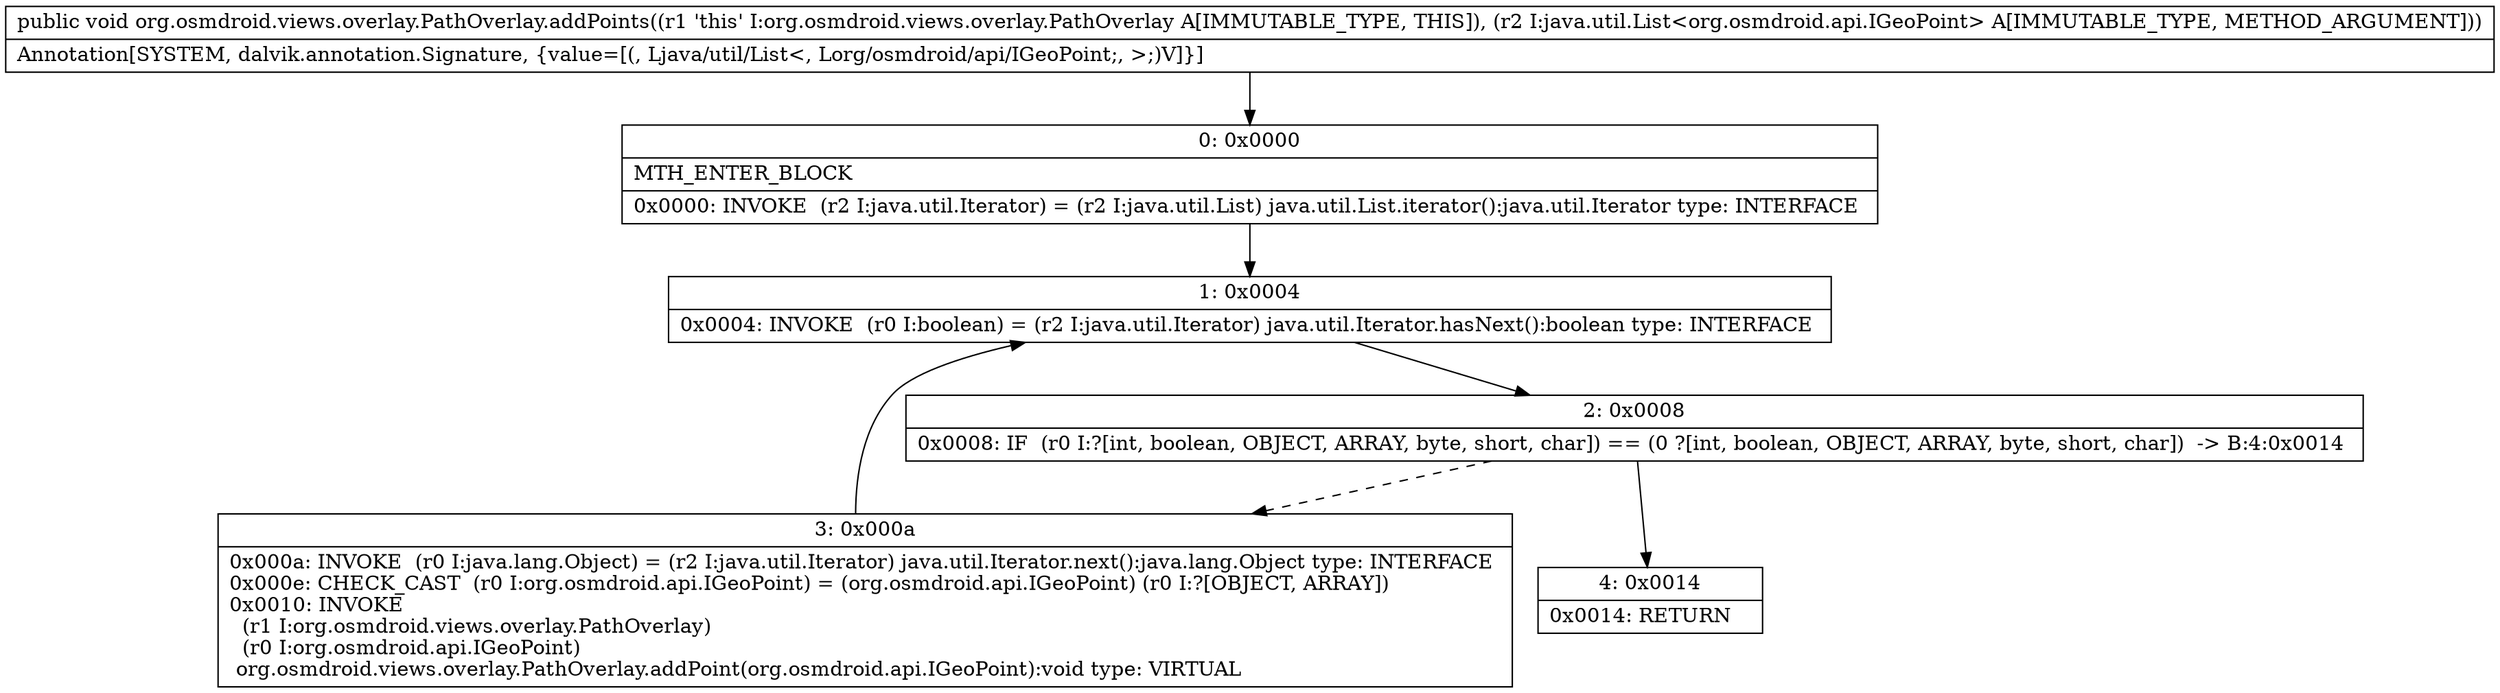digraph "CFG fororg.osmdroid.views.overlay.PathOverlay.addPoints(Ljava\/util\/List;)V" {
Node_0 [shape=record,label="{0\:\ 0x0000|MTH_ENTER_BLOCK\l|0x0000: INVOKE  (r2 I:java.util.Iterator) = (r2 I:java.util.List) java.util.List.iterator():java.util.Iterator type: INTERFACE \l}"];
Node_1 [shape=record,label="{1\:\ 0x0004|0x0004: INVOKE  (r0 I:boolean) = (r2 I:java.util.Iterator) java.util.Iterator.hasNext():boolean type: INTERFACE \l}"];
Node_2 [shape=record,label="{2\:\ 0x0008|0x0008: IF  (r0 I:?[int, boolean, OBJECT, ARRAY, byte, short, char]) == (0 ?[int, boolean, OBJECT, ARRAY, byte, short, char])  \-\> B:4:0x0014 \l}"];
Node_3 [shape=record,label="{3\:\ 0x000a|0x000a: INVOKE  (r0 I:java.lang.Object) = (r2 I:java.util.Iterator) java.util.Iterator.next():java.lang.Object type: INTERFACE \l0x000e: CHECK_CAST  (r0 I:org.osmdroid.api.IGeoPoint) = (org.osmdroid.api.IGeoPoint) (r0 I:?[OBJECT, ARRAY]) \l0x0010: INVOKE  \l  (r1 I:org.osmdroid.views.overlay.PathOverlay)\l  (r0 I:org.osmdroid.api.IGeoPoint)\l org.osmdroid.views.overlay.PathOverlay.addPoint(org.osmdroid.api.IGeoPoint):void type: VIRTUAL \l}"];
Node_4 [shape=record,label="{4\:\ 0x0014|0x0014: RETURN   \l}"];
MethodNode[shape=record,label="{public void org.osmdroid.views.overlay.PathOverlay.addPoints((r1 'this' I:org.osmdroid.views.overlay.PathOverlay A[IMMUTABLE_TYPE, THIS]), (r2 I:java.util.List\<org.osmdroid.api.IGeoPoint\> A[IMMUTABLE_TYPE, METHOD_ARGUMENT]))  | Annotation[SYSTEM, dalvik.annotation.Signature, \{value=[(, Ljava\/util\/List\<, Lorg\/osmdroid\/api\/IGeoPoint;, \>;)V]\}]\l}"];
MethodNode -> Node_0;
Node_0 -> Node_1;
Node_1 -> Node_2;
Node_2 -> Node_3[style=dashed];
Node_2 -> Node_4;
Node_3 -> Node_1;
}

